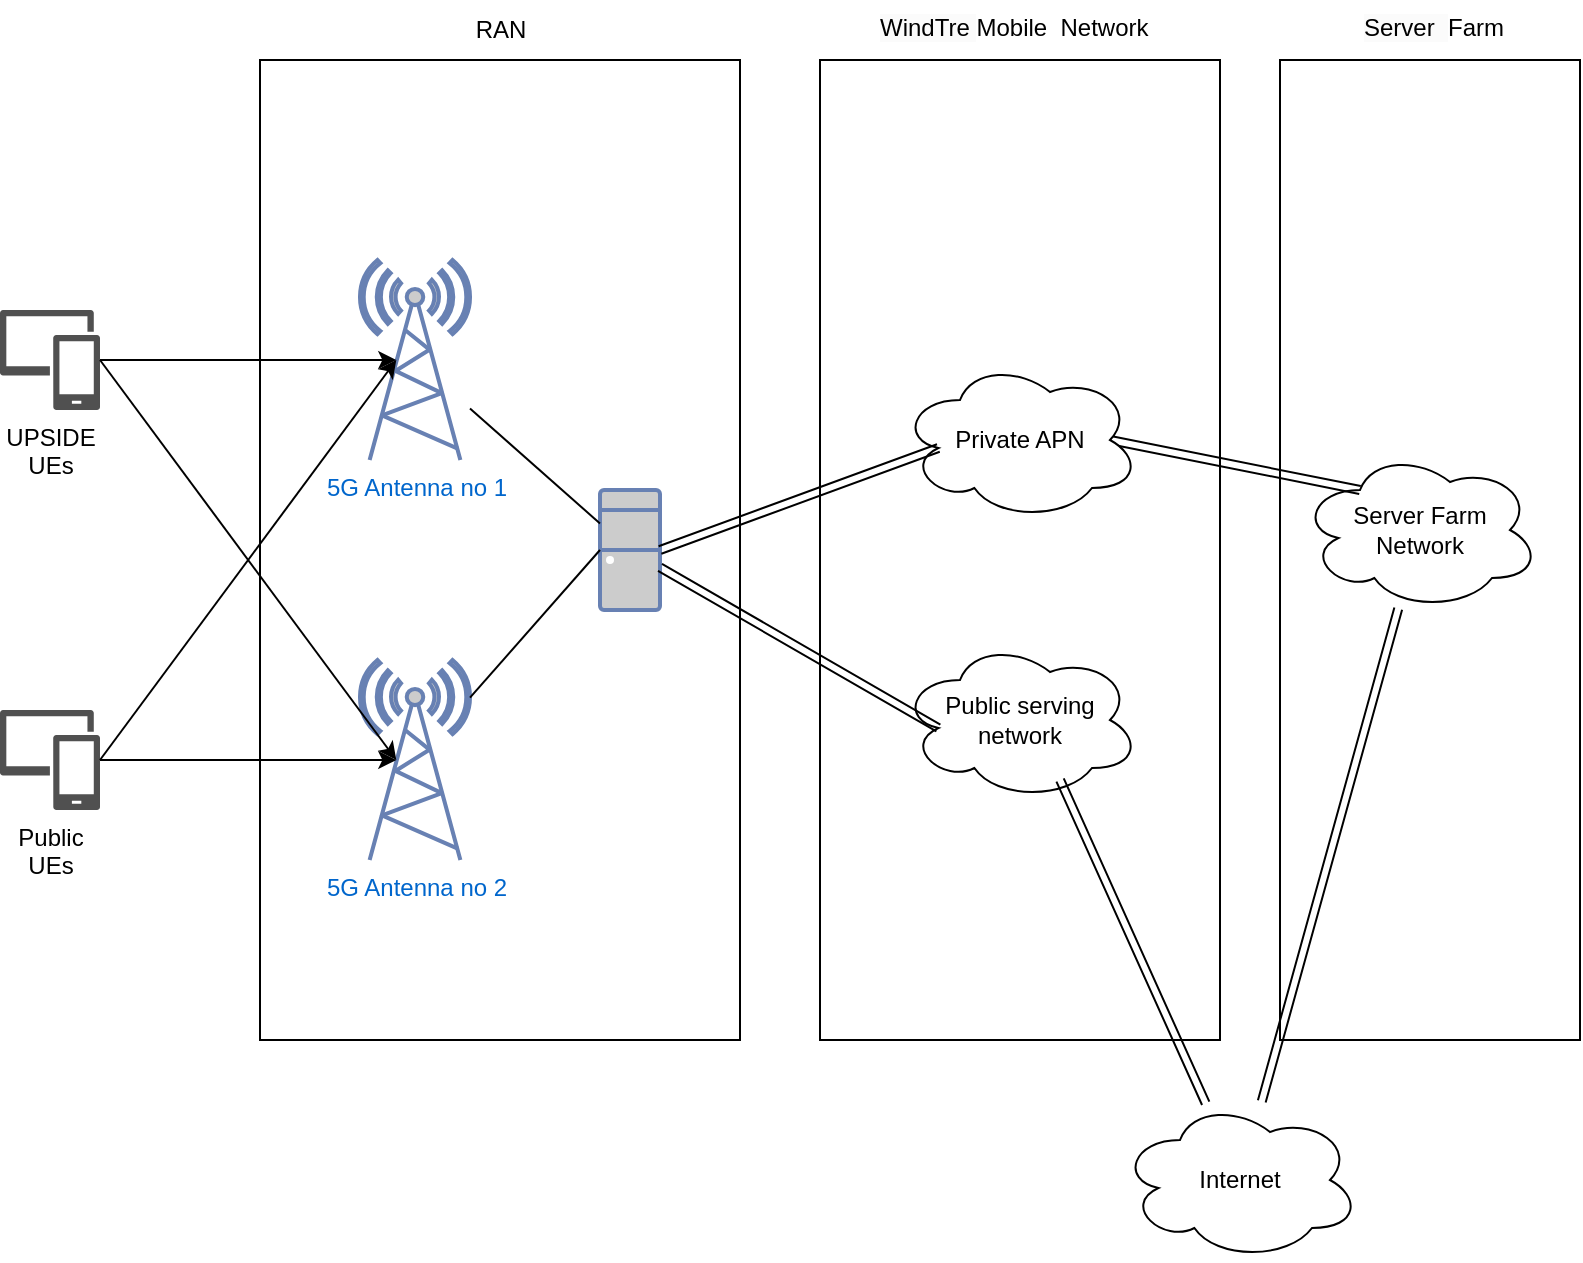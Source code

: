 <mxfile version="24.7.8">
  <diagram name="Pagina-1" id="vWnjCvaK05jcN1L_lA8Q">
    <mxGraphModel dx="954" dy="727" grid="1" gridSize="10" guides="1" tooltips="1" connect="1" arrows="1" fold="1" page="1" pageScale="1" pageWidth="1169" pageHeight="827" math="0" shadow="0">
      <root>
        <mxCell id="0" />
        <mxCell id="1" parent="0" />
        <mxCell id="FG0AEerKHnc85r6CdZZK-13" value="" style="rounded=0;whiteSpace=wrap;html=1;align=right;fillColor=none;" parent="1" vertex="1">
          <mxGeometry x="160" y="150" width="240" height="490" as="geometry" />
        </mxCell>
        <mxCell id="FG0AEerKHnc85r6CdZZK-1" value="5G Antenna no 2" style="fontColor=#0066CC;verticalAlign=top;verticalLabelPosition=bottom;labelPosition=center;align=center;html=1;outlineConnect=0;fillColor=#CCCCCC;strokeColor=#6881B3;gradientColor=none;gradientDirection=north;strokeWidth=2;shape=mxgraph.networks.radio_tower;" parent="1" vertex="1">
          <mxGeometry x="210" y="450" width="55" height="100" as="geometry" />
        </mxCell>
        <mxCell id="FG0AEerKHnc85r6CdZZK-2" value="5G Antenna no 1" style="fontColor=#0066CC;verticalAlign=top;verticalLabelPosition=bottom;labelPosition=center;align=center;html=1;outlineConnect=0;fillColor=#CCCCCC;strokeColor=#6881B3;gradientColor=none;gradientDirection=north;strokeWidth=2;shape=mxgraph.networks.radio_tower;" parent="1" vertex="1">
          <mxGeometry x="210" y="250" width="55" height="100" as="geometry" />
        </mxCell>
        <mxCell id="FG0AEerKHnc85r6CdZZK-4" value="" style="fontColor=#0066CC;verticalAlign=top;verticalLabelPosition=bottom;labelPosition=center;align=center;html=1;outlineConnect=0;fillColor=#CCCCCC;strokeColor=#6881B3;gradientColor=none;gradientDirection=north;strokeWidth=2;shape=mxgraph.networks.desktop_pc;" parent="1" vertex="1">
          <mxGeometry x="330" y="365" width="30" height="60" as="geometry" />
        </mxCell>
        <mxCell id="FG0AEerKHnc85r6CdZZK-5" value="" style="endArrow=none;html=1;rounded=0;entryX=0;entryY=0.5;entryDx=0;entryDy=0;entryPerimeter=0;" parent="1" source="FG0AEerKHnc85r6CdZZK-1" target="FG0AEerKHnc85r6CdZZK-4" edge="1">
          <mxGeometry width="50" height="50" relative="1" as="geometry">
            <mxPoint x="220" y="555" as="sourcePoint" />
            <mxPoint x="270" y="505" as="targetPoint" />
          </mxGeometry>
        </mxCell>
        <mxCell id="FG0AEerKHnc85r6CdZZK-8" value="" style="endArrow=none;html=1;rounded=0;" parent="1" source="FG0AEerKHnc85r6CdZZK-2" target="FG0AEerKHnc85r6CdZZK-4" edge="1">
          <mxGeometry width="50" height="50" relative="1" as="geometry">
            <mxPoint x="220" y="555" as="sourcePoint" />
            <mxPoint x="270" y="505" as="targetPoint" />
          </mxGeometry>
        </mxCell>
        <mxCell id="FG0AEerKHnc85r6CdZZK-14" value="" style="rounded=0;whiteSpace=wrap;html=1;align=right;fillColor=none;" parent="1" vertex="1">
          <mxGeometry x="440" y="150" width="200" height="490" as="geometry" />
        </mxCell>
        <mxCell id="FG0AEerKHnc85r6CdZZK-15" value="Public serving&lt;div&gt;network&lt;/div&gt;" style="ellipse;shape=cloud;whiteSpace=wrap;html=1;" parent="1" vertex="1">
          <mxGeometry x="480" y="440" width="120" height="80" as="geometry" />
        </mxCell>
        <mxCell id="FG0AEerKHnc85r6CdZZK-16" value="" style="shape=link;html=1;rounded=0;entryX=0.16;entryY=0.55;entryDx=0;entryDy=0;entryPerimeter=0;" parent="1" source="FG0AEerKHnc85r6CdZZK-4" target="FG0AEerKHnc85r6CdZZK-15" edge="1">
          <mxGeometry width="100" relative="1" as="geometry">
            <mxPoint x="360" y="390" as="sourcePoint" />
            <mxPoint x="460" y="390" as="targetPoint" />
          </mxGeometry>
        </mxCell>
        <mxCell id="FG0AEerKHnc85r6CdZZK-17" value="" style="rounded=0;whiteSpace=wrap;html=1;align=right;fillColor=none;" parent="1" vertex="1">
          <mxGeometry x="670" y="150" width="150" height="490" as="geometry" />
        </mxCell>
        <mxCell id="FG0AEerKHnc85r6CdZZK-21" value="Server Farm&lt;div&gt;Network&lt;/div&gt;" style="ellipse;shape=cloud;whiteSpace=wrap;html=1;" parent="1" vertex="1">
          <mxGeometry x="680" y="345" width="120" height="80" as="geometry" />
        </mxCell>
        <mxCell id="FG0AEerKHnc85r6CdZZK-22" value="Internet" style="ellipse;shape=cloud;whiteSpace=wrap;html=1;" parent="1" vertex="1">
          <mxGeometry x="590" y="670" width="120" height="80" as="geometry" />
        </mxCell>
        <mxCell id="FG0AEerKHnc85r6CdZZK-24" value="" style="shape=link;html=1;rounded=0;exitX=0.667;exitY=0.875;exitDx=0;exitDy=0;exitPerimeter=0;" parent="1" source="FG0AEerKHnc85r6CdZZK-15" target="FG0AEerKHnc85r6CdZZK-22" edge="1">
          <mxGeometry width="100" relative="1" as="geometry">
            <mxPoint x="360" y="470" as="sourcePoint" />
            <mxPoint x="460" y="470" as="targetPoint" />
          </mxGeometry>
        </mxCell>
        <mxCell id="FG0AEerKHnc85r6CdZZK-25" value="" style="shape=link;html=1;rounded=0;" parent="1" source="FG0AEerKHnc85r6CdZZK-21" target="FG0AEerKHnc85r6CdZZK-22" edge="1">
          <mxGeometry width="100" relative="1" as="geometry">
            <mxPoint x="360" y="470" as="sourcePoint" />
            <mxPoint x="460" y="470" as="targetPoint" />
          </mxGeometry>
        </mxCell>
        <mxCell id="_k2zbsfP3xR1wmcRhKqZ-5" style="edgeStyle=orthogonalEdgeStyle;rounded=0;orthogonalLoop=1;jettySize=auto;html=1;entryX=0.33;entryY=0.5;entryDx=0;entryDy=0;entryPerimeter=0;" edge="1" parent="1" source="_k2zbsfP3xR1wmcRhKqZ-1" target="FG0AEerKHnc85r6CdZZK-2">
          <mxGeometry relative="1" as="geometry" />
        </mxCell>
        <mxCell id="_k2zbsfP3xR1wmcRhKqZ-1" value="&lt;span style=&quot;text-align: right; text-wrap: wrap;&quot;&gt;UPSIDE&lt;/span&gt;&lt;div&gt;&lt;span style=&quot;text-align: right; text-wrap: wrap; background-color: initial;&quot;&gt;UEs&lt;/span&gt;&lt;/div&gt;" style="sketch=0;pointerEvents=1;shadow=0;dashed=0;html=1;strokeColor=none;labelPosition=center;verticalLabelPosition=bottom;verticalAlign=top;align=center;fillColor=#505050;shape=mxgraph.mscae.intune.device_group" vertex="1" parent="1">
          <mxGeometry x="30" y="275" width="50" height="50" as="geometry" />
        </mxCell>
        <mxCell id="_k2zbsfP3xR1wmcRhKqZ-3" value="&lt;div style=&quot;text-align: right;&quot;&gt;&lt;span style=&quot;background-color: initial; text-wrap: wrap;&quot;&gt;Public&lt;/span&gt;&lt;/div&gt;&lt;div&gt;&lt;span style=&quot;text-align: right; text-wrap: wrap; background-color: initial;&quot;&gt;UEs&lt;/span&gt;&lt;/div&gt;" style="sketch=0;pointerEvents=1;shadow=0;dashed=0;html=1;strokeColor=none;labelPosition=center;verticalLabelPosition=bottom;verticalAlign=top;align=center;fillColor=#505050;shape=mxgraph.mscae.intune.device_group" vertex="1" parent="1">
          <mxGeometry x="30" y="475" width="50" height="50" as="geometry" />
        </mxCell>
        <mxCell id="_k2zbsfP3xR1wmcRhKqZ-7" value="" style="endArrow=classic;html=1;rounded=0;exitX=1;exitY=0.5;exitDx=0;exitDy=0;exitPerimeter=0;entryX=0.33;entryY=0.5;entryDx=0;entryDy=0;entryPerimeter=0;" edge="1" parent="1" source="_k2zbsfP3xR1wmcRhKqZ-1" target="FG0AEerKHnc85r6CdZZK-1">
          <mxGeometry width="50" height="50" relative="1" as="geometry">
            <mxPoint x="290" y="400" as="sourcePoint" />
            <mxPoint x="340" y="350" as="targetPoint" />
          </mxGeometry>
        </mxCell>
        <mxCell id="_k2zbsfP3xR1wmcRhKqZ-8" style="edgeStyle=orthogonalEdgeStyle;rounded=0;orthogonalLoop=1;jettySize=auto;html=1;entryX=0.33;entryY=0.5;entryDx=0;entryDy=0;entryPerimeter=0;" edge="1" parent="1" source="_k2zbsfP3xR1wmcRhKqZ-3" target="FG0AEerKHnc85r6CdZZK-1">
          <mxGeometry relative="1" as="geometry" />
        </mxCell>
        <mxCell id="_k2zbsfP3xR1wmcRhKqZ-9" value="" style="endArrow=classic;html=1;rounded=0;exitX=1;exitY=0.5;exitDx=0;exitDy=0;exitPerimeter=0;entryX=0.33;entryY=0.5;entryDx=0;entryDy=0;entryPerimeter=0;" edge="1" parent="1" source="_k2zbsfP3xR1wmcRhKqZ-3" target="FG0AEerKHnc85r6CdZZK-2">
          <mxGeometry width="50" height="50" relative="1" as="geometry">
            <mxPoint x="90" y="310" as="sourcePoint" />
            <mxPoint x="268" y="510" as="targetPoint" />
          </mxGeometry>
        </mxCell>
        <mxCell id="_k2zbsfP3xR1wmcRhKqZ-10" value="&lt;span style=&quot;text-align: right; text-wrap: wrap;&quot;&gt;RAN&lt;/span&gt;" style="text;html=1;align=center;verticalAlign=middle;resizable=0;points=[];autosize=1;strokeColor=none;fillColor=none;" vertex="1" parent="1">
          <mxGeometry x="255" y="120" width="50" height="30" as="geometry" />
        </mxCell>
        <mxCell id="_k2zbsfP3xR1wmcRhKqZ-11" value="&lt;span style=&quot;color: rgb(0, 0, 0); font-family: Helvetica; font-size: 12px; font-style: normal; font-variant-ligatures: normal; font-variant-caps: normal; font-weight: 400; letter-spacing: normal; orphans: 2; text-align: right; text-indent: 0px; text-transform: none; widows: 2; word-spacing: 0px; -webkit-text-stroke-width: 0px; white-space: normal; background-color: rgb(251, 251, 251); text-decoration-thickness: initial; text-decoration-style: initial; text-decoration-color: initial; display: inline !important; float: none;&quot;&gt;WindTre&amp;nbsp;&lt;/span&gt;&lt;span style=&quot;text-align: right;&quot;&gt;Mobile&amp;nbsp; Network&lt;/span&gt;" style="text;whiteSpace=wrap;html=1;" vertex="1" parent="1">
          <mxGeometry x="467.5" y="120" width="145" height="30" as="geometry" />
        </mxCell>
        <mxCell id="_k2zbsfP3xR1wmcRhKqZ-12" value="&lt;span style=&quot;color: rgb(0, 0, 0); font-family: Helvetica; font-size: 12px; font-style: normal; font-variant-ligatures: normal; font-variant-caps: normal; font-weight: 400; letter-spacing: normal; orphans: 2; text-align: right; text-indent: 0px; text-transform: none; widows: 2; word-spacing: 0px; -webkit-text-stroke-width: 0px; white-space: normal; background-color: rgb(251, 251, 251); text-decoration-thickness: initial; text-decoration-style: initial; text-decoration-color: initial; display: inline !important; float: none;&quot;&gt;Server&amp;nbsp;&amp;nbsp;&lt;/span&gt;&lt;span style=&quot;text-align: right;&quot;&gt;Farm&lt;/span&gt;" style="text;whiteSpace=wrap;html=1;" vertex="1" parent="1">
          <mxGeometry x="710" y="120" width="70" height="50" as="geometry" />
        </mxCell>
        <mxCell id="_k2zbsfP3xR1wmcRhKqZ-13" value="" style="shape=link;html=1;rounded=0;entryX=0.25;entryY=0.25;entryDx=0;entryDy=0;entryPerimeter=0;exitX=0.875;exitY=0.5;exitDx=0;exitDy=0;exitPerimeter=0;" edge="1" parent="1" source="_k2zbsfP3xR1wmcRhKqZ-15" target="FG0AEerKHnc85r6CdZZK-21">
          <mxGeometry width="100" relative="1" as="geometry">
            <mxPoint x="590" y="409" as="sourcePoint" />
            <mxPoint x="705" y="340" as="targetPoint" />
          </mxGeometry>
        </mxCell>
        <mxCell id="_k2zbsfP3xR1wmcRhKqZ-15" value="Private APN" style="ellipse;shape=cloud;whiteSpace=wrap;html=1;" vertex="1" parent="1">
          <mxGeometry x="480" y="300" width="120" height="80" as="geometry" />
        </mxCell>
        <mxCell id="_k2zbsfP3xR1wmcRhKqZ-16" value="" style="shape=link;html=1;rounded=0;entryX=0.16;entryY=0.55;entryDx=0;entryDy=0;entryPerimeter=0;exitX=1;exitY=0.5;exitDx=0;exitDy=0;exitPerimeter=0;" edge="1" parent="1" source="FG0AEerKHnc85r6CdZZK-4" target="_k2zbsfP3xR1wmcRhKqZ-15">
          <mxGeometry width="100" relative="1" as="geometry">
            <mxPoint x="370" y="350" as="sourcePoint" />
            <mxPoint x="509" y="435" as="targetPoint" />
          </mxGeometry>
        </mxCell>
      </root>
    </mxGraphModel>
  </diagram>
</mxfile>
